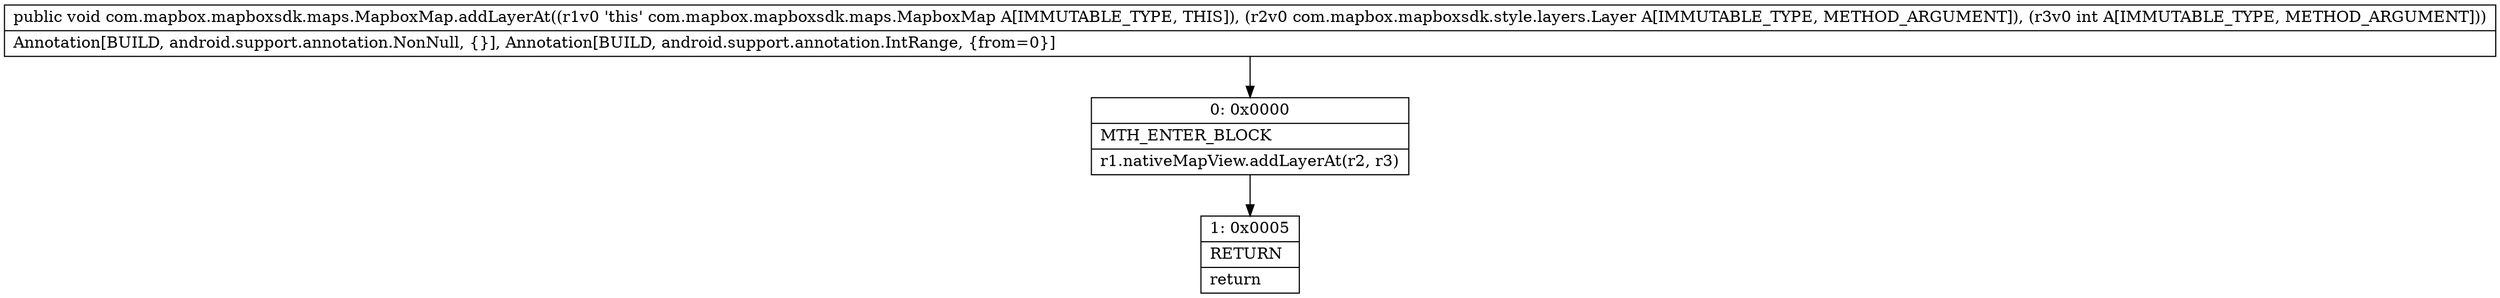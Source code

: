 digraph "CFG forcom.mapbox.mapboxsdk.maps.MapboxMap.addLayerAt(Lcom\/mapbox\/mapboxsdk\/style\/layers\/Layer;I)V" {
Node_0 [shape=record,label="{0\:\ 0x0000|MTH_ENTER_BLOCK\l|r1.nativeMapView.addLayerAt(r2, r3)\l}"];
Node_1 [shape=record,label="{1\:\ 0x0005|RETURN\l|return\l}"];
MethodNode[shape=record,label="{public void com.mapbox.mapboxsdk.maps.MapboxMap.addLayerAt((r1v0 'this' com.mapbox.mapboxsdk.maps.MapboxMap A[IMMUTABLE_TYPE, THIS]), (r2v0 com.mapbox.mapboxsdk.style.layers.Layer A[IMMUTABLE_TYPE, METHOD_ARGUMENT]), (r3v0 int A[IMMUTABLE_TYPE, METHOD_ARGUMENT]))  | Annotation[BUILD, android.support.annotation.NonNull, \{\}], Annotation[BUILD, android.support.annotation.IntRange, \{from=0\}]\l}"];
MethodNode -> Node_0;
Node_0 -> Node_1;
}

